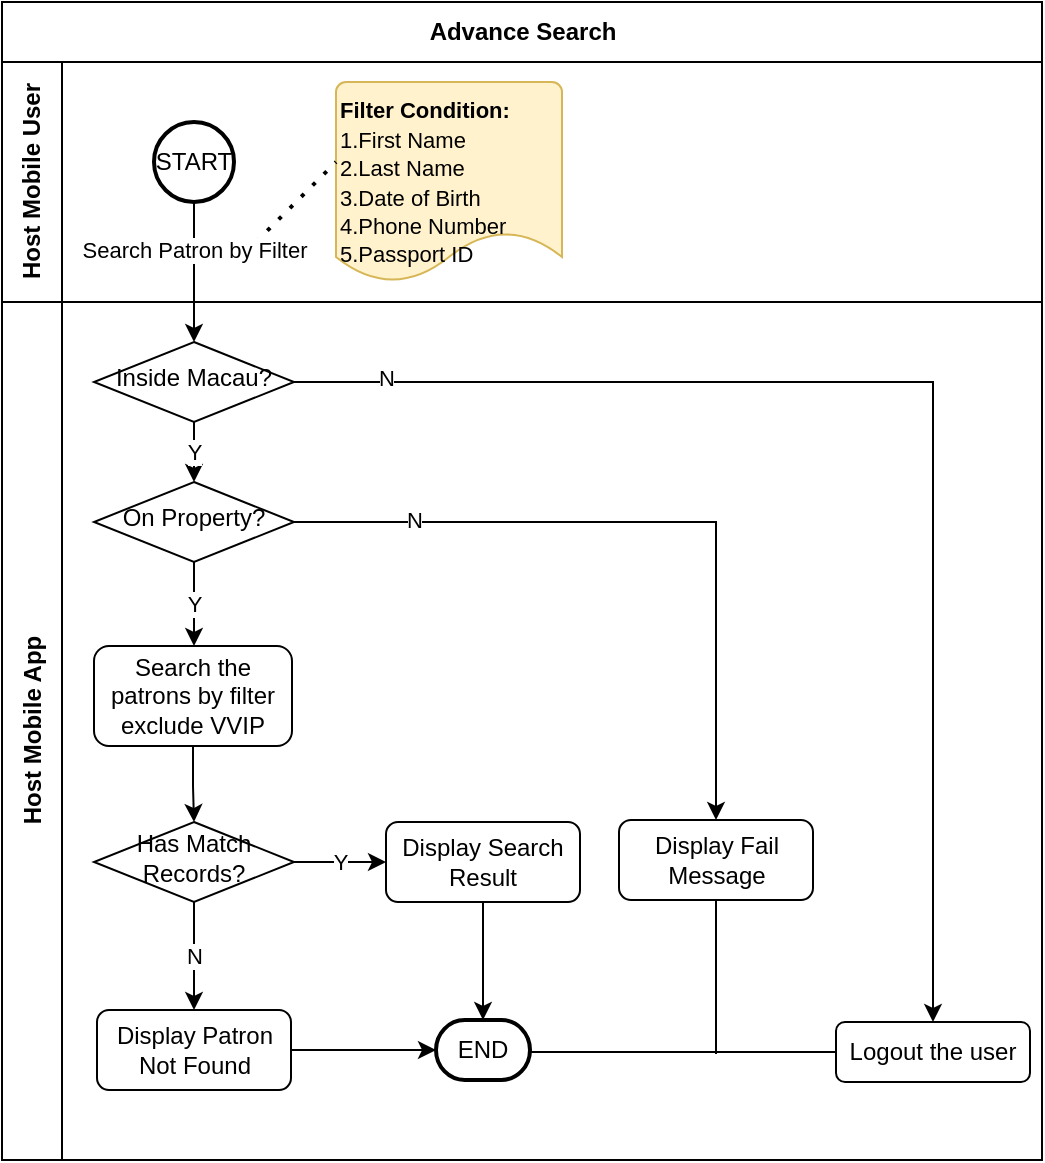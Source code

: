 <mxfile version="21.2.1" type="github">
  <diagram id="C5RBs43oDa-KdzZeNtuy" name="Page-1">
    <mxGraphModel dx="1018" dy="540" grid="1" gridSize="10" guides="1" tooltips="1" connect="1" arrows="1" fold="1" page="1" pageScale="1" pageWidth="827" pageHeight="1169" math="0" shadow="0">
      <root>
        <mxCell id="WIyWlLk6GJQsqaUBKTNV-0" />
        <mxCell id="WIyWlLk6GJQsqaUBKTNV-1" parent="WIyWlLk6GJQsqaUBKTNV-0" />
        <mxCell id="5kSyUArIg9FBRHnEeejd-0" value="Advance Search" style="swimlane;childLayout=stackLayout;resizeParent=1;resizeParentMax=0;horizontal=1;startSize=30;horizontalStack=0;html=1;" vertex="1" parent="WIyWlLk6GJQsqaUBKTNV-1">
          <mxGeometry x="173" y="470" width="520" height="579" as="geometry" />
        </mxCell>
        <mxCell id="5kSyUArIg9FBRHnEeejd-1" value="Host Mobile User" style="swimlane;startSize=30;horizontal=0;html=1;" vertex="1" parent="5kSyUArIg9FBRHnEeejd-0">
          <mxGeometry y="30" width="520" height="120" as="geometry" />
        </mxCell>
        <mxCell id="5kSyUArIg9FBRHnEeejd-7" value="START" style="strokeWidth=2;html=1;shape=mxgraph.flowchart.start_2;whiteSpace=wrap;" vertex="1" parent="5kSyUArIg9FBRHnEeejd-1">
          <mxGeometry x="76" y="30" width="40" height="40" as="geometry" />
        </mxCell>
        <mxCell id="5kSyUArIg9FBRHnEeejd-10" value="&lt;font style=&quot;font-size: 11px;&quot;&gt;&lt;font style=&quot;font-size: 11px;&quot;&gt;&lt;b style=&quot;font-size: 11px;&quot;&gt;Filter Condition:&lt;/b&gt;&lt;/font&gt;&lt;br style=&quot;font-size: 11px;&quot;&gt;&lt;span style=&quot;font-size: 11px;&quot;&gt;1.First Name&lt;/span&gt;&lt;br style=&quot;font-size: 11px;&quot;&gt;&lt;span style=&quot;font-size: 11px;&quot;&gt;2.Last Name&lt;/span&gt;&lt;br style=&quot;font-size: 11px;&quot;&gt;&lt;span style=&quot;font-size: 11px;&quot;&gt;3.Date of Birth&lt;/span&gt;&lt;br style=&quot;font-size: 11px;&quot;&gt;&lt;span style=&quot;font-size: 11px;&quot;&gt;4.Phone Number&lt;/span&gt;&lt;br style=&quot;font-size: 11px;&quot;&gt;&lt;span style=&quot;font-size: 11px;&quot;&gt;5.Passport ID&lt;/span&gt;&lt;/font&gt;" style="strokeWidth=1;html=1;shape=mxgraph.flowchart.document2;whiteSpace=wrap;size=0.25;fillColor=#fff2cc;strokeColor=#d6b656;align=left;" vertex="1" parent="5kSyUArIg9FBRHnEeejd-1">
          <mxGeometry x="167" y="10" width="113" height="100" as="geometry" />
        </mxCell>
        <mxCell id="5kSyUArIg9FBRHnEeejd-11" value="" style="endArrow=none;dashed=1;html=1;dashPattern=1 3;strokeWidth=2;rounded=0;" edge="1" parent="5kSyUArIg9FBRHnEeejd-1">
          <mxGeometry width="50" height="50" relative="1" as="geometry">
            <mxPoint x="127" y="90" as="sourcePoint" />
            <mxPoint x="167" y="50" as="targetPoint" />
          </mxGeometry>
        </mxCell>
        <mxCell id="5kSyUArIg9FBRHnEeejd-9" value="Search Patron by Filter" style="edgeStyle=orthogonalEdgeStyle;rounded=0;orthogonalLoop=1;jettySize=auto;html=1;" edge="1" parent="5kSyUArIg9FBRHnEeejd-0" source="5kSyUArIg9FBRHnEeejd-7" target="5kSyUArIg9FBRHnEeejd-8">
          <mxGeometry x="-0.333" relative="1" as="geometry">
            <mxPoint as="offset" />
          </mxGeometry>
        </mxCell>
        <mxCell id="5kSyUArIg9FBRHnEeejd-2" value="Host Mobile App" style="swimlane;startSize=30;horizontal=0;html=1;" vertex="1" parent="5kSyUArIg9FBRHnEeejd-0">
          <mxGeometry y="150" width="520" height="429" as="geometry">
            <mxRectangle y="140" width="480" height="30" as="alternateBounds" />
          </mxGeometry>
        </mxCell>
        <mxCell id="5kSyUArIg9FBRHnEeejd-13" value="" style="edgeStyle=orthogonalEdgeStyle;rounded=0;orthogonalLoop=1;jettySize=auto;html=1;" edge="1" parent="5kSyUArIg9FBRHnEeejd-2" source="5kSyUArIg9FBRHnEeejd-8" target="5kSyUArIg9FBRHnEeejd-12">
          <mxGeometry relative="1" as="geometry" />
        </mxCell>
        <mxCell id="5kSyUArIg9FBRHnEeejd-14" value="N" style="edgeLabel;html=1;align=center;verticalAlign=middle;resizable=0;points=[];" vertex="1" connectable="0" parent="5kSyUArIg9FBRHnEeejd-13">
          <mxGeometry x="-0.856" y="2" relative="1" as="geometry">
            <mxPoint as="offset" />
          </mxGeometry>
        </mxCell>
        <mxCell id="5kSyUArIg9FBRHnEeejd-16" value="Y" style="edgeStyle=orthogonalEdgeStyle;rounded=0;orthogonalLoop=1;jettySize=auto;html=1;" edge="1" parent="5kSyUArIg9FBRHnEeejd-2" source="5kSyUArIg9FBRHnEeejd-8" target="5kSyUArIg9FBRHnEeejd-15">
          <mxGeometry relative="1" as="geometry" />
        </mxCell>
        <mxCell id="5kSyUArIg9FBRHnEeejd-8" value="Inside Macau?" style="rhombus;whiteSpace=wrap;html=1;shadow=0;fontFamily=Helvetica;fontSize=12;align=center;strokeWidth=1;spacing=6;spacingTop=-4;" vertex="1" parent="5kSyUArIg9FBRHnEeejd-2">
          <mxGeometry x="46" y="20" width="100" height="40" as="geometry" />
        </mxCell>
        <mxCell id="5kSyUArIg9FBRHnEeejd-31" value="" style="edgeStyle=orthogonalEdgeStyle;rounded=0;orthogonalLoop=1;jettySize=auto;html=1;" edge="1" parent="5kSyUArIg9FBRHnEeejd-2" source="5kSyUArIg9FBRHnEeejd-12">
          <mxGeometry relative="1" as="geometry">
            <mxPoint x="254" y="375" as="targetPoint" />
          </mxGeometry>
        </mxCell>
        <mxCell id="5kSyUArIg9FBRHnEeejd-12" value="Logout the user" style="rounded=1;whiteSpace=wrap;html=1;fontSize=12;glass=0;strokeWidth=1;shadow=0;" vertex="1" parent="5kSyUArIg9FBRHnEeejd-2">
          <mxGeometry x="417" y="360" width="97" height="30" as="geometry" />
        </mxCell>
        <mxCell id="5kSyUArIg9FBRHnEeejd-18" value="" style="edgeStyle=orthogonalEdgeStyle;rounded=0;orthogonalLoop=1;jettySize=auto;html=1;" edge="1" parent="5kSyUArIg9FBRHnEeejd-2" source="5kSyUArIg9FBRHnEeejd-15" target="5kSyUArIg9FBRHnEeejd-17">
          <mxGeometry relative="1" as="geometry" />
        </mxCell>
        <mxCell id="5kSyUArIg9FBRHnEeejd-19" value="N" style="edgeLabel;html=1;align=center;verticalAlign=middle;resizable=0;points=[];" vertex="1" connectable="0" parent="5kSyUArIg9FBRHnEeejd-18">
          <mxGeometry x="-0.667" y="1" relative="1" as="geometry">
            <mxPoint as="offset" />
          </mxGeometry>
        </mxCell>
        <mxCell id="5kSyUArIg9FBRHnEeejd-23" value="Y" style="edgeStyle=orthogonalEdgeStyle;rounded=0;orthogonalLoop=1;jettySize=auto;html=1;" edge="1" parent="5kSyUArIg9FBRHnEeejd-2" source="5kSyUArIg9FBRHnEeejd-15" target="5kSyUArIg9FBRHnEeejd-22">
          <mxGeometry relative="1" as="geometry">
            <Array as="points">
              <mxPoint x="96" y="140" />
              <mxPoint x="96" y="140" />
            </Array>
          </mxGeometry>
        </mxCell>
        <mxCell id="5kSyUArIg9FBRHnEeejd-15" value="On Property?" style="rhombus;whiteSpace=wrap;html=1;shadow=0;fontFamily=Helvetica;fontSize=12;align=center;strokeWidth=1;spacing=6;spacingTop=-4;" vertex="1" parent="5kSyUArIg9FBRHnEeejd-2">
          <mxGeometry x="46" y="90" width="100" height="40" as="geometry" />
        </mxCell>
        <mxCell id="5kSyUArIg9FBRHnEeejd-35" value="" style="edgeStyle=orthogonalEdgeStyle;rounded=0;orthogonalLoop=1;jettySize=auto;html=1;endArrow=none;endFill=0;" edge="1" parent="5kSyUArIg9FBRHnEeejd-2" source="5kSyUArIg9FBRHnEeejd-17">
          <mxGeometry relative="1" as="geometry">
            <mxPoint x="357" y="376" as="targetPoint" />
          </mxGeometry>
        </mxCell>
        <mxCell id="5kSyUArIg9FBRHnEeejd-17" value="Display Fail Message" style="rounded=1;whiteSpace=wrap;html=1;fontSize=12;glass=0;strokeWidth=1;shadow=0;" vertex="1" parent="5kSyUArIg9FBRHnEeejd-2">
          <mxGeometry x="308.5" y="259" width="97" height="40" as="geometry" />
        </mxCell>
        <mxCell id="5kSyUArIg9FBRHnEeejd-33" value="" style="edgeStyle=orthogonalEdgeStyle;rounded=0;orthogonalLoop=1;jettySize=auto;html=1;" edge="1" parent="5kSyUArIg9FBRHnEeejd-2" source="5kSyUArIg9FBRHnEeejd-20" target="5kSyUArIg9FBRHnEeejd-29">
          <mxGeometry relative="1" as="geometry" />
        </mxCell>
        <mxCell id="5kSyUArIg9FBRHnEeejd-20" value="Display Search Result" style="rounded=1;whiteSpace=wrap;html=1;fontSize=12;glass=0;strokeWidth=1;shadow=0;" vertex="1" parent="5kSyUArIg9FBRHnEeejd-2">
          <mxGeometry x="192" y="260" width="97" height="40" as="geometry" />
        </mxCell>
        <mxCell id="5kSyUArIg9FBRHnEeejd-32" value="" style="edgeStyle=orthogonalEdgeStyle;rounded=0;orthogonalLoop=1;jettySize=auto;html=1;" edge="1" parent="5kSyUArIg9FBRHnEeejd-2" source="5kSyUArIg9FBRHnEeejd-21" target="5kSyUArIg9FBRHnEeejd-29">
          <mxGeometry relative="1" as="geometry" />
        </mxCell>
        <mxCell id="5kSyUArIg9FBRHnEeejd-21" value="Display Patron Not Found" style="rounded=1;whiteSpace=wrap;html=1;fontSize=12;glass=0;strokeWidth=1;shadow=0;" vertex="1" parent="5kSyUArIg9FBRHnEeejd-2">
          <mxGeometry x="47.5" y="354" width="97" height="40" as="geometry" />
        </mxCell>
        <mxCell id="5kSyUArIg9FBRHnEeejd-25" value="" style="edgeStyle=orthogonalEdgeStyle;rounded=0;orthogonalLoop=1;jettySize=auto;html=1;" edge="1" parent="5kSyUArIg9FBRHnEeejd-2" source="5kSyUArIg9FBRHnEeejd-22" target="5kSyUArIg9FBRHnEeejd-24">
          <mxGeometry relative="1" as="geometry" />
        </mxCell>
        <mxCell id="5kSyUArIg9FBRHnEeejd-22" value="Search the patrons by filter exclude VVIP" style="rounded=1;whiteSpace=wrap;html=1;fontSize=12;glass=0;strokeWidth=1;shadow=0;" vertex="1" parent="5kSyUArIg9FBRHnEeejd-2">
          <mxGeometry x="46" y="172" width="99" height="50" as="geometry" />
        </mxCell>
        <mxCell id="5kSyUArIg9FBRHnEeejd-26" value="Y" style="edgeStyle=orthogonalEdgeStyle;rounded=0;orthogonalLoop=1;jettySize=auto;html=1;" edge="1" parent="5kSyUArIg9FBRHnEeejd-2" source="5kSyUArIg9FBRHnEeejd-24" target="5kSyUArIg9FBRHnEeejd-20">
          <mxGeometry relative="1" as="geometry" />
        </mxCell>
        <mxCell id="5kSyUArIg9FBRHnEeejd-27" value="N" style="edgeStyle=orthogonalEdgeStyle;rounded=0;orthogonalLoop=1;jettySize=auto;html=1;" edge="1" parent="5kSyUArIg9FBRHnEeejd-2" source="5kSyUArIg9FBRHnEeejd-24" target="5kSyUArIg9FBRHnEeejd-21">
          <mxGeometry relative="1" as="geometry" />
        </mxCell>
        <mxCell id="5kSyUArIg9FBRHnEeejd-24" value="Has Match Records?" style="rhombus;whiteSpace=wrap;html=1;shadow=0;fontFamily=Helvetica;fontSize=12;align=center;strokeWidth=1;spacing=6;spacingTop=-4;" vertex="1" parent="5kSyUArIg9FBRHnEeejd-2">
          <mxGeometry x="46" y="260" width="100" height="40" as="geometry" />
        </mxCell>
        <mxCell id="5kSyUArIg9FBRHnEeejd-29" value="END" style="strokeWidth=2;html=1;shape=mxgraph.flowchart.terminator;whiteSpace=wrap;" vertex="1" parent="5kSyUArIg9FBRHnEeejd-2">
          <mxGeometry x="217" y="359" width="47" height="30" as="geometry" />
        </mxCell>
      </root>
    </mxGraphModel>
  </diagram>
</mxfile>
